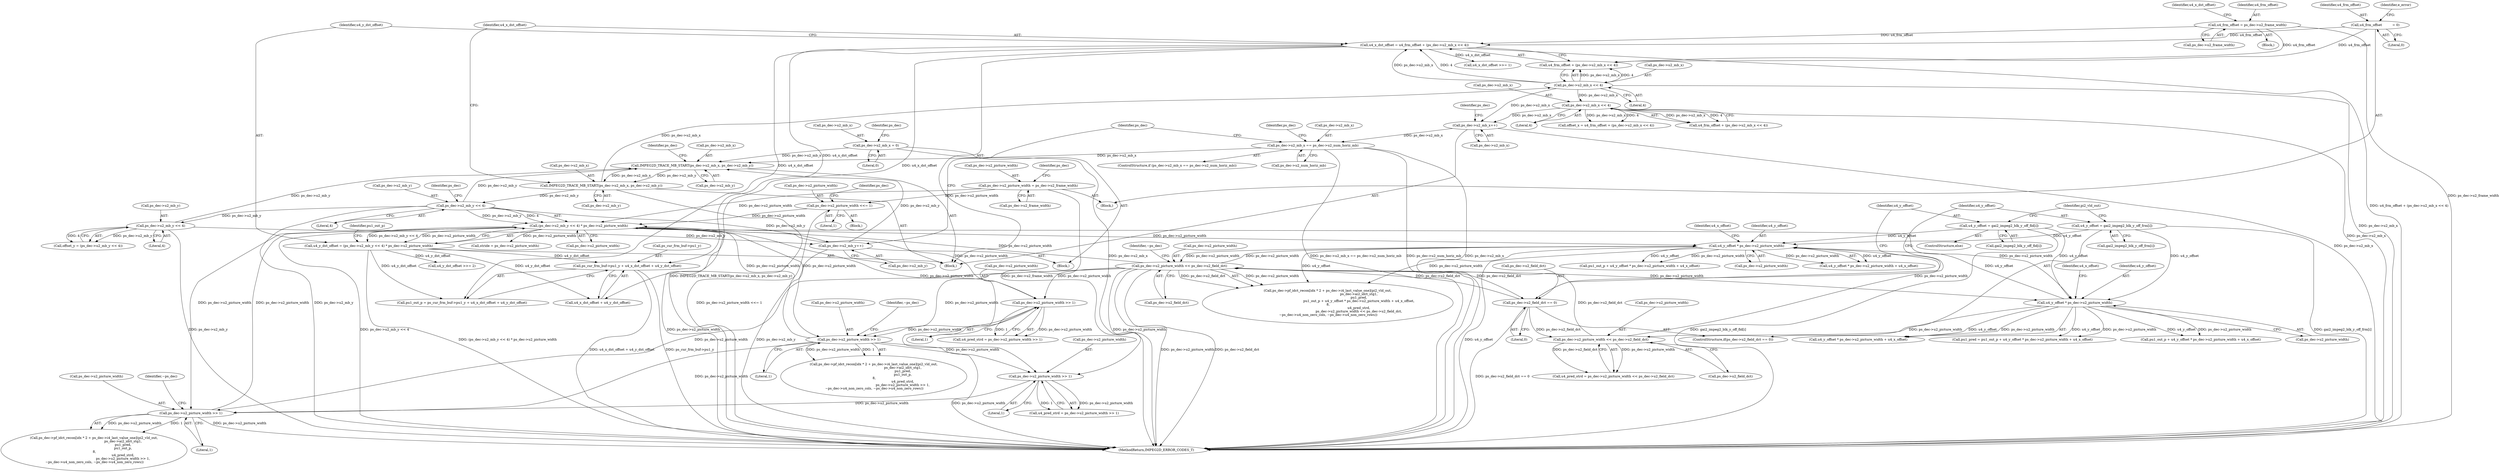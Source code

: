 digraph "0_Android_58a6822d7140137ce957c6d2fc20bae1374186c1@pointer" {
"1000244" [label="(Call,ps_cur_frm_buf->pu1_y + u4_x_dst_offset + u4_y_dst_offset)"];
"1000222" [label="(Call,u4_x_dst_offset = u4_frm_offset + (ps_dec->u2_mb_x << 4))"];
"1000177" [label="(Call,u4_frm_offset = ps_dec->u2_frame_width)"];
"1000117" [label="(Call,u4_frm_offset          = 0)"];
"1000226" [label="(Call,ps_dec->u2_mb_x << 4)"];
"1000215" [label="(Call,IMPEG2D_TRACE_MB_START(ps_dec->u2_mb_x, ps_dec->u2_mb_y))"];
"1000197" [label="(Call,IMPEG2D_TRACE_MB_START(ps_dec->u2_mb_x, ps_dec->u2_mb_y))"];
"1000808" [label="(Call,ps_dec->u2_mb_x = 0)"];
"1000800" [label="(Call,ps_dec->u2_mb_x == ps_dec->u2_num_horiz_mb)"];
"1000779" [label="(Call,ps_dec->u2_mb_x++)"];
"1000301" [label="(Call,ps_dec->u2_mb_x << 4)"];
"1000308" [label="(Call,ps_dec->u2_mb_y << 4)"];
"1000234" [label="(Call,ps_dec->u2_mb_y << 4)"];
"1000813" [label="(Call,ps_dec->u2_mb_y++)"];
"1000231" [label="(Call,u4_y_dst_offset = (ps_dec->u2_mb_y << 4) * ps_dec->u2_picture_width)"];
"1000233" [label="(Call,(ps_dec->u2_mb_y << 4) * ps_dec->u2_picture_width)"];
"1000645" [label="(Call,ps_dec->u2_picture_width >> 1)"];
"1000621" [label="(Call,ps_dec->u2_picture_width >> 1)"];
"1000523" [label="(Call,ps_dec->u2_picture_width << ps_dec->u2_field_dct)"];
"1000515" [label="(Call,u4_y_offset * ps_dec->u2_picture_width)"];
"1000437" [label="(Call,u4_y_offset = gai2_impeg2_blk_y_off_fld[i])"];
"1000431" [label="(Call,u4_y_offset = gai2_impeg2_blk_y_off_frm[i])"];
"1000481" [label="(Call,u4_y_offset * ps_dec->u2_picture_width)"];
"1000489" [label="(Call,ps_dec->u2_picture_width << ps_dec->u2_field_dct)"];
"1000426" [label="(Call,ps_dec->u2_field_dct == 0)"];
"1000165" [label="(Call,ps_dec->u2_picture_width <<= 1)"];
"1000151" [label="(Call,ps_dec->u2_picture_width = ps_dec->u2_frame_width)"];
"1000759" [label="(Call,ps_dec->u2_picture_width >> 1)"];
"1000735" [label="(Call,ps_dec->u2_picture_width >> 1)"];
"1000219" [label="(Call,ps_dec->u2_mb_y)"];
"1000799" [label="(ControlStructure,if (ps_dec->u2_mb_x == ps_dec->u2_num_horiz_mb))"];
"1000487" [label="(Call,u4_pred_strd = ps_dec->u2_picture_width << ps_dec->u2_field_dct)"];
"1000481" [label="(Call,u4_y_offset * ps_dec->u2_picture_width)"];
"1000119" [label="(Literal,0)"];
"1000520" [label="(Identifier,u4_x_offset)"];
"1000243" [label="(Identifier,pu1_out_p)"];
"1000436" [label="(ControlStructure,else)"];
"1000216" [label="(Call,ps_dec->u2_mb_x)"];
"1000524" [label="(Call,ps_dec->u2_picture_width)"];
"1000646" [label="(Call,ps_dec->u2_picture_width)"];
"1000527" [label="(Call,ps_dec->u2_field_dct)"];
"1000224" [label="(Call,u4_frm_offset + (ps_dec->u2_mb_x << 4))"];
"1000201" [label="(Call,ps_dec->u2_mb_y)"];
"1000431" [label="(Call,u4_y_offset = gai2_impeg2_blk_y_off_frm[i])"];
"1000739" [label="(Literal,1)"];
"1000427" [label="(Call,ps_dec->u2_field_dct)"];
"1000514" [label="(Call,u4_y_offset * ps_dec->u2_picture_width + u4_x_offset)"];
"1000155" [label="(Call,ps_dec->u2_frame_width)"];
"1000814" [label="(Call,ps_dec->u2_mb_y)"];
"1000645" [label="(Call,ps_dec->u2_picture_width >> 1)"];
"1000302" [label="(Call,ps_dec->u2_mb_x)"];
"1000177" [label="(Call,u4_frm_offset = ps_dec->u2_frame_width)"];
"1000231" [label="(Call,u4_y_dst_offset = (ps_dec->u2_mb_y << 4) * ps_dec->u2_picture_width)"];
"1000820" [label="(Identifier,ps_dec)"];
"1000493" [label="(Call,ps_dec->u2_field_dct)"];
"1000483" [label="(Call,ps_dec->u2_picture_width)"];
"1000787" [label="(Identifier,ps_dec)"];
"1000489" [label="(Call,ps_dec->u2_picture_width << ps_dec->u2_field_dct)"];
"1000179" [label="(Call,ps_dec->u2_frame_width)"];
"1000151" [label="(Call,ps_dec->u2_picture_width = ps_dec->u2_frame_width)"];
"1000306" [label="(Call,offset_y = (ps_dec->u2_mb_y << 4))"];
"1000118" [label="(Identifier,u4_frm_offset)"];
"1000297" [label="(Call,offset_x = u4_frm_offset + (ps_dec->u2_mb_x << 4))"];
"1000801" [label="(Call,ps_dec->u2_mb_x)"];
"1000760" [label="(Call,ps_dec->u2_picture_width)"];
"1000169" [label="(Literal,1)"];
"1000432" [label="(Identifier,u4_y_offset)"];
"1000813" [label="(Call,ps_dec->u2_mb_y++)"];
"1000235" [label="(Call,ps_dec->u2_mb_y)"];
"1000515" [label="(Call,u4_y_offset * ps_dec->u2_picture_width)"];
"1000312" [label="(Literal,4)"];
"1000480" [label="(Call,u4_y_offset * ps_dec->u2_picture_width + u4_x_offset)"];
"1000173" [label="(Identifier,ps_dec)"];
"1000226" [label="(Call,ps_dec->u2_mb_x << 4)"];
"1000807" [label="(Block,)"];
"1000536" [label="(Call,u4_x_dst_offset >>= 1)"];
"1000176" [label="(Block,)"];
"1000301" [label="(Call,ps_dec->u2_mb_x << 4)"];
"1000248" [label="(Call,u4_x_dst_offset + u4_y_dst_offset)"];
"1000123" [label="(Identifier,e_error)"];
"1000808" [label="(Call,ps_dec->u2_mb_x = 0)"];
"1000486" [label="(Identifier,u4_x_offset)"];
"1000299" [label="(Call,u4_frm_offset + (ps_dec->u2_mb_x << 4))"];
"1000166" [label="(Call,ps_dec->u2_picture_width)"];
"1000812" [label="(Literal,0)"];
"1000197" [label="(Call,IMPEG2D_TRACE_MB_START(ps_dec->u2_mb_x, ps_dec->u2_mb_y))"];
"1000476" [label="(Call,pu1_pred = pu1_out_p + u4_y_offset * ps_dec->u2_picture_width + u4_x_offset)"];
"1000649" [label="(Literal,1)"];
"1000305" [label="(Literal,4)"];
"1000439" [label="(Call,gai2_impeg2_blk_y_off_fld[i])"];
"1000183" [label="(Block,)"];
"1000232" [label="(Identifier,u4_y_dst_offset)"];
"1000512" [label="(Call,pu1_out_p + u4_y_offset * ps_dec->u2_picture_width + u4_x_offset)"];
"1000426" [label="(Call,ps_dec->u2_field_dct == 0)"];
"1000165" [label="(Call,ps_dec->u2_picture_width <<= 1)"];
"1000815" [label="(Identifier,ps_dec)"];
"1000244" [label="(Call,ps_cur_frm_buf->pu1_y + u4_x_dst_offset + u4_y_dst_offset)"];
"1000759" [label="(Call,ps_dec->u2_picture_width >> 1)"];
"1000809" [label="(Call,ps_dec->u2_mb_x)"];
"1000240" [label="(Identifier,ps_dec)"];
"1000735" [label="(Call,ps_dec->u2_picture_width >> 1)"];
"1000804" [label="(Call,ps_dec->u2_num_horiz_mb)"];
"1000292" [label="(Call,stride = ps_dec->u2_picture_width)"];
"1000117" [label="(Call,u4_frm_offset          = 0)"];
"1000539" [label="(Call,u4_y_dst_offset >>= 2)"];
"1000215" [label="(Call,IMPEG2D_TRACE_MB_START(ps_dec->u2_mb_x, ps_dec->u2_mb_y))"];
"1000242" [label="(Call,pu1_out_p = ps_cur_frm_buf->pu1_y + u4_x_dst_offset + u4_y_dst_offset)"];
"1000517" [label="(Call,ps_dec->u2_picture_width)"];
"1000308" [label="(Call,ps_dec->u2_mb_y << 4)"];
"1000736" [label="(Call,ps_dec->u2_picture_width)"];
"1000222" [label="(Call,u4_x_dst_offset = u4_frm_offset + (ps_dec->u2_mb_x << 4))"];
"1000750" [label="(Call,ps_dec->pf_idct_recon[idx * 2 + ps_dec->i4_last_value_one](pi2_vld_out,\n                                                        ps_dec->ai2_idct_stg1,\n                                                        pu1_pred,\n                                                        pu1_out_p,\n 8,\n                                                        u4_pred_strd,\n                                                        ps_dec->u2_picture_width >> 1,\n ~ps_dec->u4_non_zero_cols, ~ps_dec->u4_non_zero_rows))"];
"1000430" [label="(Literal,0)"];
"1000227" [label="(Call,ps_dec->u2_mb_x)"];
"1000506" [label="(Call,ps_dec->pf_idct_recon[idx * 2 + ps_dec->i4_last_value_one](pi2_vld_out,\n                                                            ps_dec->ai2_idct_stg1,\n                                                            pu1_pred,\n                                                            pu1_out_p + u4_y_offset * ps_dec->u2_picture_width + u4_x_offset,\n 8,\n                                                            u4_pred_strd,\n                                                            ps_dec->u2_picture_width << ps_dec->u2_field_dct,\n ~ps_dec->u4_non_zero_cols, ~ps_dec->u4_non_zero_rows))"];
"1000152" [label="(Call,ps_dec->u2_picture_width)"];
"1000425" [label="(ControlStructure,if(ps_dec->u2_field_dct == 0))"];
"1000164" [label="(Block,)"];
"1000833" [label="(MethodReturn,IMPEG2D_ERROR_CODES_T)"];
"1000765" [label="(Identifier,~ps_dec)"];
"1000733" [label="(Call,u4_pred_strd = ps_dec->u2_picture_width >> 1)"];
"1000239" [label="(Call,ps_dec->u2_picture_width)"];
"1000622" [label="(Call,ps_dec->u2_picture_width)"];
"1000651" [label="(Identifier,~ps_dec)"];
"1000443" [label="(Identifier,pi2_vld_out)"];
"1000438" [label="(Identifier,u4_y_offset)"];
"1000478" [label="(Call,pu1_out_p + u4_y_offset * ps_dec->u2_picture_width + u4_x_offset)"];
"1000482" [label="(Identifier,u4_y_offset)"];
"1000161" [label="(Identifier,ps_dec)"];
"1000207" [label="(Identifier,ps_dec)"];
"1000516" [label="(Identifier,u4_y_offset)"];
"1000245" [label="(Call,ps_cur_frm_buf->pu1_y)"];
"1000636" [label="(Call,ps_dec->pf_idct_recon[idx * 2 + ps_dec->i4_last_value_one](pi2_vld_out,\n                                                        ps_dec->ai2_idct_stg1,\n                                                        pu1_pred,\n                                                        pu1_out_p,\n 8,\n                                                        u4_pred_strd,\n                                                        ps_dec->u2_picture_width >> 1,\n ~ps_dec->u4_non_zero_cols, ~ps_dec->u4_non_zero_rows))"];
"1000531" [label="(Identifier,~ps_dec)"];
"1000106" [label="(Block,)"];
"1000619" [label="(Call,u4_pred_strd = ps_dec->u2_picture_width >> 1)"];
"1000437" [label="(Call,u4_y_offset = gai2_impeg2_blk_y_off_fld[i])"];
"1000800" [label="(Call,ps_dec->u2_mb_x == ps_dec->u2_num_horiz_mb)"];
"1000230" [label="(Literal,4)"];
"1000810" [label="(Identifier,ps_dec)"];
"1000780" [label="(Call,ps_dec->u2_mb_x)"];
"1000433" [label="(Call,gai2_impeg2_blk_y_off_frm[i])"];
"1000779" [label="(Call,ps_dec->u2_mb_x++)"];
"1000763" [label="(Literal,1)"];
"1000198" [label="(Call,ps_dec->u2_mb_x)"];
"1000233" [label="(Call,(ps_dec->u2_mb_y << 4) * ps_dec->u2_picture_width)"];
"1000621" [label="(Call,ps_dec->u2_picture_width >> 1)"];
"1000523" [label="(Call,ps_dec->u2_picture_width << ps_dec->u2_field_dct)"];
"1000490" [label="(Call,ps_dec->u2_picture_width)"];
"1000188" [label="(Identifier,u4_x_dst_offset)"];
"1000223" [label="(Identifier,u4_x_dst_offset)"];
"1000178" [label="(Identifier,u4_frm_offset)"];
"1000238" [label="(Literal,4)"];
"1000625" [label="(Literal,1)"];
"1000234" [label="(Call,ps_dec->u2_mb_y << 4)"];
"1000309" [label="(Call,ps_dec->u2_mb_y)"];
"1000244" -> "1000242"  [label="AST: "];
"1000244" -> "1000248"  [label="CFG: "];
"1000245" -> "1000244"  [label="AST: "];
"1000248" -> "1000244"  [label="AST: "];
"1000242" -> "1000244"  [label="CFG: "];
"1000244" -> "1000833"  [label="DDG: u4_x_dst_offset + u4_y_dst_offset"];
"1000244" -> "1000833"  [label="DDG: ps_cur_frm_buf->pu1_y"];
"1000222" -> "1000244"  [label="DDG: u4_x_dst_offset"];
"1000231" -> "1000244"  [label="DDG: u4_y_dst_offset"];
"1000222" -> "1000183"  [label="AST: "];
"1000222" -> "1000224"  [label="CFG: "];
"1000223" -> "1000222"  [label="AST: "];
"1000224" -> "1000222"  [label="AST: "];
"1000232" -> "1000222"  [label="CFG: "];
"1000222" -> "1000833"  [label="DDG: u4_frm_offset + (ps_dec->u2_mb_x << 4)"];
"1000177" -> "1000222"  [label="DDG: u4_frm_offset"];
"1000117" -> "1000222"  [label="DDG: u4_frm_offset"];
"1000226" -> "1000222"  [label="DDG: ps_dec->u2_mb_x"];
"1000226" -> "1000222"  [label="DDG: 4"];
"1000222" -> "1000242"  [label="DDG: u4_x_dst_offset"];
"1000222" -> "1000248"  [label="DDG: u4_x_dst_offset"];
"1000222" -> "1000536"  [label="DDG: u4_x_dst_offset"];
"1000177" -> "1000176"  [label="AST: "];
"1000177" -> "1000179"  [label="CFG: "];
"1000178" -> "1000177"  [label="AST: "];
"1000179" -> "1000177"  [label="AST: "];
"1000188" -> "1000177"  [label="CFG: "];
"1000177" -> "1000833"  [label="DDG: ps_dec->u2_frame_width"];
"1000177" -> "1000224"  [label="DDG: u4_frm_offset"];
"1000117" -> "1000106"  [label="AST: "];
"1000117" -> "1000119"  [label="CFG: "];
"1000118" -> "1000117"  [label="AST: "];
"1000119" -> "1000117"  [label="AST: "];
"1000123" -> "1000117"  [label="CFG: "];
"1000117" -> "1000224"  [label="DDG: u4_frm_offset"];
"1000226" -> "1000224"  [label="AST: "];
"1000226" -> "1000230"  [label="CFG: "];
"1000227" -> "1000226"  [label="AST: "];
"1000230" -> "1000226"  [label="AST: "];
"1000224" -> "1000226"  [label="CFG: "];
"1000226" -> "1000833"  [label="DDG: ps_dec->u2_mb_x"];
"1000226" -> "1000224"  [label="DDG: ps_dec->u2_mb_x"];
"1000226" -> "1000224"  [label="DDG: 4"];
"1000215" -> "1000226"  [label="DDG: ps_dec->u2_mb_x"];
"1000226" -> "1000301"  [label="DDG: ps_dec->u2_mb_x"];
"1000226" -> "1000779"  [label="DDG: ps_dec->u2_mb_x"];
"1000215" -> "1000183"  [label="AST: "];
"1000215" -> "1000219"  [label="CFG: "];
"1000216" -> "1000215"  [label="AST: "];
"1000219" -> "1000215"  [label="AST: "];
"1000223" -> "1000215"  [label="CFG: "];
"1000215" -> "1000833"  [label="DDG: IMPEG2D_TRACE_MB_START(ps_dec->u2_mb_x, ps_dec->u2_mb_y)"];
"1000197" -> "1000215"  [label="DDG: ps_dec->u2_mb_x"];
"1000197" -> "1000215"  [label="DDG: ps_dec->u2_mb_y"];
"1000215" -> "1000234"  [label="DDG: ps_dec->u2_mb_y"];
"1000197" -> "1000183"  [label="AST: "];
"1000197" -> "1000201"  [label="CFG: "];
"1000198" -> "1000197"  [label="AST: "];
"1000201" -> "1000197"  [label="AST: "];
"1000207" -> "1000197"  [label="CFG: "];
"1000808" -> "1000197"  [label="DDG: ps_dec->u2_mb_x"];
"1000800" -> "1000197"  [label="DDG: ps_dec->u2_mb_x"];
"1000308" -> "1000197"  [label="DDG: ps_dec->u2_mb_y"];
"1000234" -> "1000197"  [label="DDG: ps_dec->u2_mb_y"];
"1000813" -> "1000197"  [label="DDG: ps_dec->u2_mb_y"];
"1000808" -> "1000807"  [label="AST: "];
"1000808" -> "1000812"  [label="CFG: "];
"1000809" -> "1000808"  [label="AST: "];
"1000812" -> "1000808"  [label="AST: "];
"1000815" -> "1000808"  [label="CFG: "];
"1000808" -> "1000833"  [label="DDG: ps_dec->u2_mb_x"];
"1000800" -> "1000799"  [label="AST: "];
"1000800" -> "1000804"  [label="CFG: "];
"1000801" -> "1000800"  [label="AST: "];
"1000804" -> "1000800"  [label="AST: "];
"1000820" -> "1000800"  [label="CFG: "];
"1000810" -> "1000800"  [label="CFG: "];
"1000800" -> "1000833"  [label="DDG: ps_dec->u2_mb_x == ps_dec->u2_num_horiz_mb"];
"1000800" -> "1000833"  [label="DDG: ps_dec->u2_num_horiz_mb"];
"1000800" -> "1000833"  [label="DDG: ps_dec->u2_mb_x"];
"1000779" -> "1000800"  [label="DDG: ps_dec->u2_mb_x"];
"1000779" -> "1000183"  [label="AST: "];
"1000779" -> "1000780"  [label="CFG: "];
"1000780" -> "1000779"  [label="AST: "];
"1000787" -> "1000779"  [label="CFG: "];
"1000779" -> "1000833"  [label="DDG: ps_dec->u2_mb_x"];
"1000301" -> "1000779"  [label="DDG: ps_dec->u2_mb_x"];
"1000301" -> "1000299"  [label="AST: "];
"1000301" -> "1000305"  [label="CFG: "];
"1000302" -> "1000301"  [label="AST: "];
"1000305" -> "1000301"  [label="AST: "];
"1000299" -> "1000301"  [label="CFG: "];
"1000301" -> "1000833"  [label="DDG: ps_dec->u2_mb_x"];
"1000301" -> "1000297"  [label="DDG: ps_dec->u2_mb_x"];
"1000301" -> "1000297"  [label="DDG: 4"];
"1000301" -> "1000299"  [label="DDG: ps_dec->u2_mb_x"];
"1000301" -> "1000299"  [label="DDG: 4"];
"1000308" -> "1000306"  [label="AST: "];
"1000308" -> "1000312"  [label="CFG: "];
"1000309" -> "1000308"  [label="AST: "];
"1000312" -> "1000308"  [label="AST: "];
"1000306" -> "1000308"  [label="CFG: "];
"1000308" -> "1000833"  [label="DDG: ps_dec->u2_mb_y"];
"1000308" -> "1000306"  [label="DDG: ps_dec->u2_mb_y"];
"1000308" -> "1000306"  [label="DDG: 4"];
"1000234" -> "1000308"  [label="DDG: ps_dec->u2_mb_y"];
"1000308" -> "1000813"  [label="DDG: ps_dec->u2_mb_y"];
"1000234" -> "1000233"  [label="AST: "];
"1000234" -> "1000238"  [label="CFG: "];
"1000235" -> "1000234"  [label="AST: "];
"1000238" -> "1000234"  [label="AST: "];
"1000240" -> "1000234"  [label="CFG: "];
"1000234" -> "1000833"  [label="DDG: ps_dec->u2_mb_y"];
"1000234" -> "1000233"  [label="DDG: ps_dec->u2_mb_y"];
"1000234" -> "1000233"  [label="DDG: 4"];
"1000234" -> "1000813"  [label="DDG: ps_dec->u2_mb_y"];
"1000813" -> "1000807"  [label="AST: "];
"1000813" -> "1000814"  [label="CFG: "];
"1000814" -> "1000813"  [label="AST: "];
"1000820" -> "1000813"  [label="CFG: "];
"1000813" -> "1000833"  [label="DDG: ps_dec->u2_mb_y"];
"1000231" -> "1000183"  [label="AST: "];
"1000231" -> "1000233"  [label="CFG: "];
"1000232" -> "1000231"  [label="AST: "];
"1000233" -> "1000231"  [label="AST: "];
"1000243" -> "1000231"  [label="CFG: "];
"1000231" -> "1000833"  [label="DDG: (ps_dec->u2_mb_y << 4) * ps_dec->u2_picture_width"];
"1000233" -> "1000231"  [label="DDG: ps_dec->u2_mb_y << 4"];
"1000233" -> "1000231"  [label="DDG: ps_dec->u2_picture_width"];
"1000231" -> "1000242"  [label="DDG: u4_y_dst_offset"];
"1000231" -> "1000248"  [label="DDG: u4_y_dst_offset"];
"1000231" -> "1000539"  [label="DDG: u4_y_dst_offset"];
"1000233" -> "1000239"  [label="CFG: "];
"1000239" -> "1000233"  [label="AST: "];
"1000233" -> "1000833"  [label="DDG: ps_dec->u2_picture_width"];
"1000233" -> "1000833"  [label="DDG: ps_dec->u2_mb_y << 4"];
"1000645" -> "1000233"  [label="DDG: ps_dec->u2_picture_width"];
"1000523" -> "1000233"  [label="DDG: ps_dec->u2_picture_width"];
"1000165" -> "1000233"  [label="DDG: ps_dec->u2_picture_width"];
"1000151" -> "1000233"  [label="DDG: ps_dec->u2_picture_width"];
"1000759" -> "1000233"  [label="DDG: ps_dec->u2_picture_width"];
"1000233" -> "1000292"  [label="DDG: ps_dec->u2_picture_width"];
"1000233" -> "1000481"  [label="DDG: ps_dec->u2_picture_width"];
"1000233" -> "1000515"  [label="DDG: ps_dec->u2_picture_width"];
"1000233" -> "1000621"  [label="DDG: ps_dec->u2_picture_width"];
"1000233" -> "1000645"  [label="DDG: ps_dec->u2_picture_width"];
"1000233" -> "1000735"  [label="DDG: ps_dec->u2_picture_width"];
"1000233" -> "1000759"  [label="DDG: ps_dec->u2_picture_width"];
"1000645" -> "1000636"  [label="AST: "];
"1000645" -> "1000649"  [label="CFG: "];
"1000646" -> "1000645"  [label="AST: "];
"1000649" -> "1000645"  [label="AST: "];
"1000651" -> "1000645"  [label="CFG: "];
"1000645" -> "1000833"  [label="DDG: ps_dec->u2_picture_width"];
"1000645" -> "1000636"  [label="DDG: ps_dec->u2_picture_width"];
"1000645" -> "1000636"  [label="DDG: 1"];
"1000621" -> "1000645"  [label="DDG: ps_dec->u2_picture_width"];
"1000523" -> "1000645"  [label="DDG: ps_dec->u2_picture_width"];
"1000645" -> "1000735"  [label="DDG: ps_dec->u2_picture_width"];
"1000645" -> "1000759"  [label="DDG: ps_dec->u2_picture_width"];
"1000621" -> "1000619"  [label="AST: "];
"1000621" -> "1000625"  [label="CFG: "];
"1000622" -> "1000621"  [label="AST: "];
"1000625" -> "1000621"  [label="AST: "];
"1000619" -> "1000621"  [label="CFG: "];
"1000621" -> "1000619"  [label="DDG: ps_dec->u2_picture_width"];
"1000621" -> "1000619"  [label="DDG: 1"];
"1000523" -> "1000621"  [label="DDG: ps_dec->u2_picture_width"];
"1000523" -> "1000506"  [label="AST: "];
"1000523" -> "1000527"  [label="CFG: "];
"1000524" -> "1000523"  [label="AST: "];
"1000527" -> "1000523"  [label="AST: "];
"1000531" -> "1000523"  [label="CFG: "];
"1000523" -> "1000833"  [label="DDG: ps_dec->u2_picture_width"];
"1000523" -> "1000833"  [label="DDG: ps_dec->u2_field_dct"];
"1000523" -> "1000426"  [label="DDG: ps_dec->u2_field_dct"];
"1000523" -> "1000481"  [label="DDG: ps_dec->u2_picture_width"];
"1000523" -> "1000515"  [label="DDG: ps_dec->u2_picture_width"];
"1000523" -> "1000506"  [label="DDG: ps_dec->u2_picture_width"];
"1000523" -> "1000506"  [label="DDG: ps_dec->u2_field_dct"];
"1000515" -> "1000523"  [label="DDG: ps_dec->u2_picture_width"];
"1000426" -> "1000523"  [label="DDG: ps_dec->u2_field_dct"];
"1000489" -> "1000523"  [label="DDG: ps_dec->u2_field_dct"];
"1000523" -> "1000735"  [label="DDG: ps_dec->u2_picture_width"];
"1000523" -> "1000759"  [label="DDG: ps_dec->u2_picture_width"];
"1000515" -> "1000514"  [label="AST: "];
"1000515" -> "1000517"  [label="CFG: "];
"1000516" -> "1000515"  [label="AST: "];
"1000517" -> "1000515"  [label="AST: "];
"1000520" -> "1000515"  [label="CFG: "];
"1000515" -> "1000833"  [label="DDG: u4_y_offset"];
"1000515" -> "1000506"  [label="DDG: u4_y_offset"];
"1000515" -> "1000506"  [label="DDG: ps_dec->u2_picture_width"];
"1000515" -> "1000512"  [label="DDG: u4_y_offset"];
"1000515" -> "1000512"  [label="DDG: ps_dec->u2_picture_width"];
"1000515" -> "1000514"  [label="DDG: u4_y_offset"];
"1000515" -> "1000514"  [label="DDG: ps_dec->u2_picture_width"];
"1000437" -> "1000515"  [label="DDG: u4_y_offset"];
"1000431" -> "1000515"  [label="DDG: u4_y_offset"];
"1000481" -> "1000515"  [label="DDG: u4_y_offset"];
"1000489" -> "1000515"  [label="DDG: ps_dec->u2_picture_width"];
"1000437" -> "1000436"  [label="AST: "];
"1000437" -> "1000439"  [label="CFG: "];
"1000438" -> "1000437"  [label="AST: "];
"1000439" -> "1000437"  [label="AST: "];
"1000443" -> "1000437"  [label="CFG: "];
"1000437" -> "1000833"  [label="DDG: gai2_impeg2_blk_y_off_fld[i]"];
"1000437" -> "1000481"  [label="DDG: u4_y_offset"];
"1000431" -> "1000425"  [label="AST: "];
"1000431" -> "1000433"  [label="CFG: "];
"1000432" -> "1000431"  [label="AST: "];
"1000433" -> "1000431"  [label="AST: "];
"1000443" -> "1000431"  [label="CFG: "];
"1000431" -> "1000833"  [label="DDG: gai2_impeg2_blk_y_off_frm[i]"];
"1000431" -> "1000481"  [label="DDG: u4_y_offset"];
"1000481" -> "1000480"  [label="AST: "];
"1000481" -> "1000483"  [label="CFG: "];
"1000482" -> "1000481"  [label="AST: "];
"1000483" -> "1000481"  [label="AST: "];
"1000486" -> "1000481"  [label="CFG: "];
"1000481" -> "1000476"  [label="DDG: u4_y_offset"];
"1000481" -> "1000476"  [label="DDG: ps_dec->u2_picture_width"];
"1000481" -> "1000478"  [label="DDG: u4_y_offset"];
"1000481" -> "1000478"  [label="DDG: ps_dec->u2_picture_width"];
"1000481" -> "1000480"  [label="DDG: u4_y_offset"];
"1000481" -> "1000480"  [label="DDG: ps_dec->u2_picture_width"];
"1000481" -> "1000489"  [label="DDG: ps_dec->u2_picture_width"];
"1000489" -> "1000487"  [label="AST: "];
"1000489" -> "1000493"  [label="CFG: "];
"1000490" -> "1000489"  [label="AST: "];
"1000493" -> "1000489"  [label="AST: "];
"1000487" -> "1000489"  [label="CFG: "];
"1000489" -> "1000487"  [label="DDG: ps_dec->u2_picture_width"];
"1000489" -> "1000487"  [label="DDG: ps_dec->u2_field_dct"];
"1000426" -> "1000489"  [label="DDG: ps_dec->u2_field_dct"];
"1000426" -> "1000425"  [label="AST: "];
"1000426" -> "1000430"  [label="CFG: "];
"1000427" -> "1000426"  [label="AST: "];
"1000430" -> "1000426"  [label="AST: "];
"1000432" -> "1000426"  [label="CFG: "];
"1000438" -> "1000426"  [label="CFG: "];
"1000426" -> "1000833"  [label="DDG: ps_dec->u2_field_dct == 0"];
"1000165" -> "1000164"  [label="AST: "];
"1000165" -> "1000169"  [label="CFG: "];
"1000166" -> "1000165"  [label="AST: "];
"1000169" -> "1000165"  [label="AST: "];
"1000173" -> "1000165"  [label="CFG: "];
"1000165" -> "1000833"  [label="DDG: ps_dec->u2_picture_width <<= 1"];
"1000151" -> "1000165"  [label="DDG: ps_dec->u2_picture_width"];
"1000151" -> "1000106"  [label="AST: "];
"1000151" -> "1000155"  [label="CFG: "];
"1000152" -> "1000151"  [label="AST: "];
"1000155" -> "1000151"  [label="AST: "];
"1000161" -> "1000151"  [label="CFG: "];
"1000151" -> "1000833"  [label="DDG: ps_dec->u2_frame_width"];
"1000759" -> "1000750"  [label="AST: "];
"1000759" -> "1000763"  [label="CFG: "];
"1000760" -> "1000759"  [label="AST: "];
"1000763" -> "1000759"  [label="AST: "];
"1000765" -> "1000759"  [label="CFG: "];
"1000759" -> "1000833"  [label="DDG: ps_dec->u2_picture_width"];
"1000759" -> "1000750"  [label="DDG: ps_dec->u2_picture_width"];
"1000759" -> "1000750"  [label="DDG: 1"];
"1000735" -> "1000759"  [label="DDG: ps_dec->u2_picture_width"];
"1000735" -> "1000733"  [label="AST: "];
"1000735" -> "1000739"  [label="CFG: "];
"1000736" -> "1000735"  [label="AST: "];
"1000739" -> "1000735"  [label="AST: "];
"1000733" -> "1000735"  [label="CFG: "];
"1000735" -> "1000733"  [label="DDG: ps_dec->u2_picture_width"];
"1000735" -> "1000733"  [label="DDG: 1"];
}
